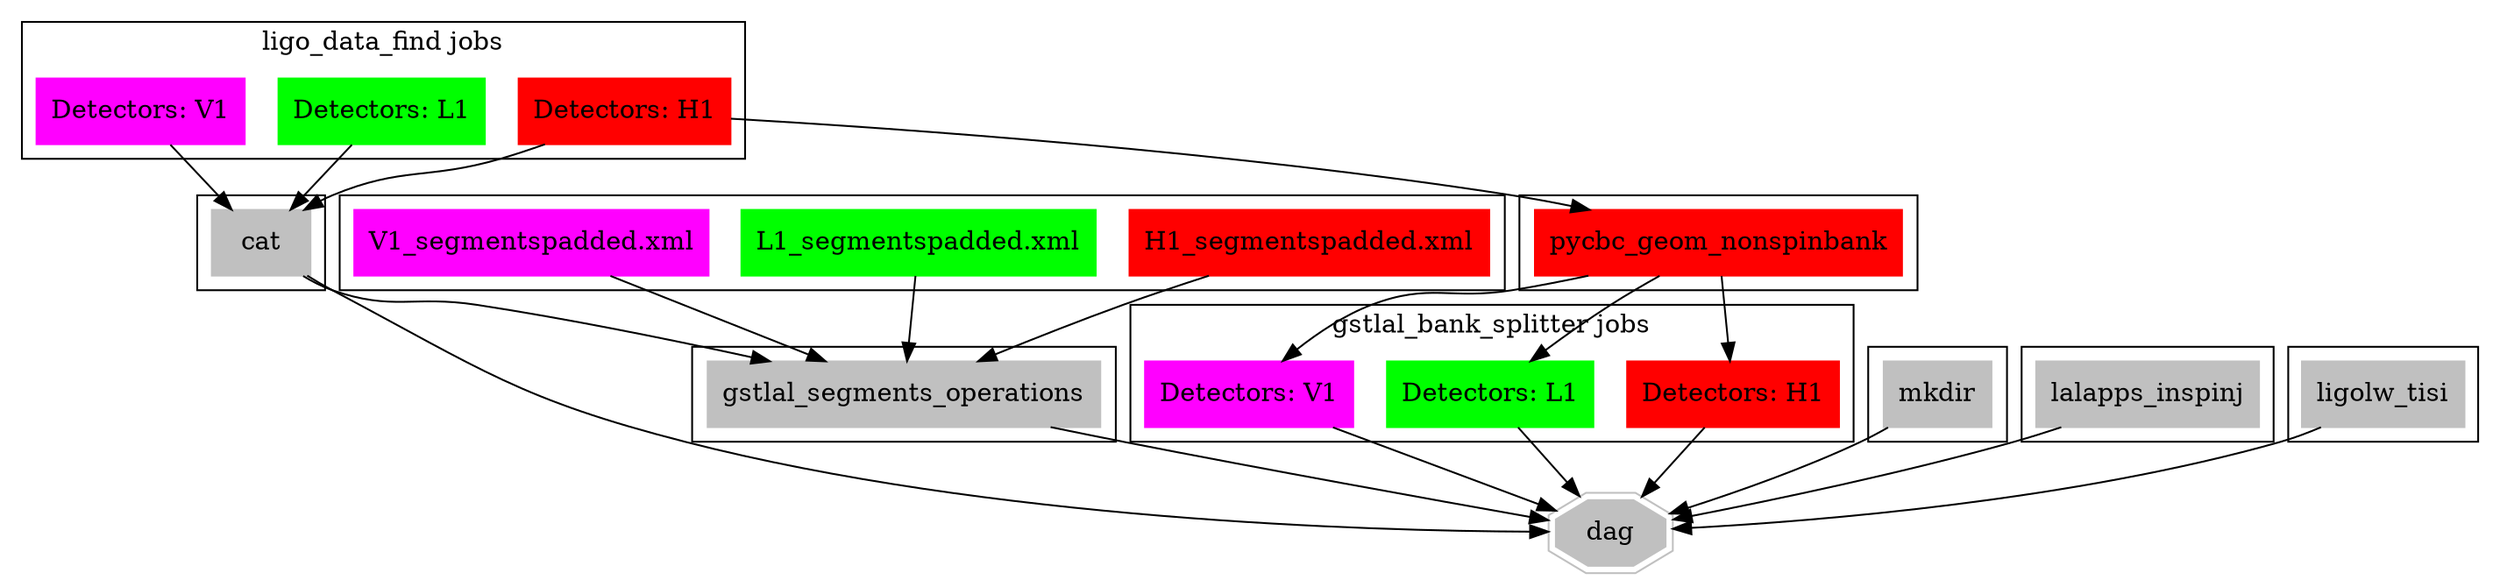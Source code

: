 digraph triggers {
	node [shape=box, style=filled];
	subgraph cluster_ligo_data_find_0 {
	label = "ligo_data_find jobs"
	"H1_frame.cache" [color=red1, label="Detectors: H1"];
	"L1_frame.cache" [color=green1, label="Detectors: L1"];
	"V1_frame.cache" [color=magenta1, label="Detectors: V1"];
	}

	subgraph cluster_frame_cache_0 {
		"frame.cache" [color=grey, label="cat"];
	}
	
	"H1_frame.cache" -> "frame.cache";
	"L1_frame.cache" -> "frame.cache";
	"V1_frame.cache" -> "frame.cache";

	subgraph cluster_segmentspadded_0 {
	"H1_segmentspadded.xml" [color=red1];
	"L1_segmentspadded.xml" [color=green1];
	"V1_segmentspadded.xml" [color=magenta1];
	}

	subgraph cluster_gstlal_segments_operations_0 {
	"segments.xml" [color=grey, label="gstlal_segments_operations", URL="\ref gstlal_segments_operations"];
	}

	"H1_segmentspadded.xml" -> "segments.xml";
	"L1_segmentspadded.xml" -> "segments.xml";
	"V1_segmentspadded.xml" -> "segments.xml";

	"frame.cache" -> "segments.xml";	

	subgraph cluster_lalapps_tmplbank_0 {
	"H1-TMPLTBANK-966393725-2048.xml" [color=red1, label="pycbc_geom_nonspinbank"];
	}

	"H1_frame.cache" -> "H1-TMPLTBANK-966393725-2048.xml";

	subgraph cluster_gstlal_bank_splitter_0 {
	label = "gstlal_bank_splitter jobs"
	"H1_split_bank.cache" [color=red1, label="Detectors: H1"];
	"L1_split_bank.cache" [color=green1, label="Detectors: L1"];
	"V1_split_bank.cache" [color=magenta1, label="Detectors: V1"];
	}
	"H1-TMPLTBANK-966393725-2048.xml" -> "H1_split_bank.cache";
	"H1-TMPLTBANK-966393725-2048.xml" -> "L1_split_bank.cache";
	"H1-TMPLTBANK-966393725-2048.xml" -> "V1_split_bank.cache";

	subgraph cluster_mkdir_0 {
	plots [color=grey, label="mkdir"];
	}

	subgraph cluster_lalapps_inspinj_0 {
	"1_injections.xml" [color=grey, label="lalapps_inspinj", URL="\ref lalapps_inspinj"];
	}
	
	subgraph cluster_tixi_0 {
	"tisi.xml" [color=grey, label="ligolw_tisi"];
	}

	dag [color=grey, shape=doubleoctagon];

	"frame.cache" -> dag;
	"H1_split_bank.cache" -> dag;
	"L1_split_bank.cache" -> dag;
	"V1_split_bank.cache" -> dag;
	plots -> dag;
	"1_injections.xml" -> dag;
	"tisi.xml" -> dag;
	"segments.xml" -> dag;
}

